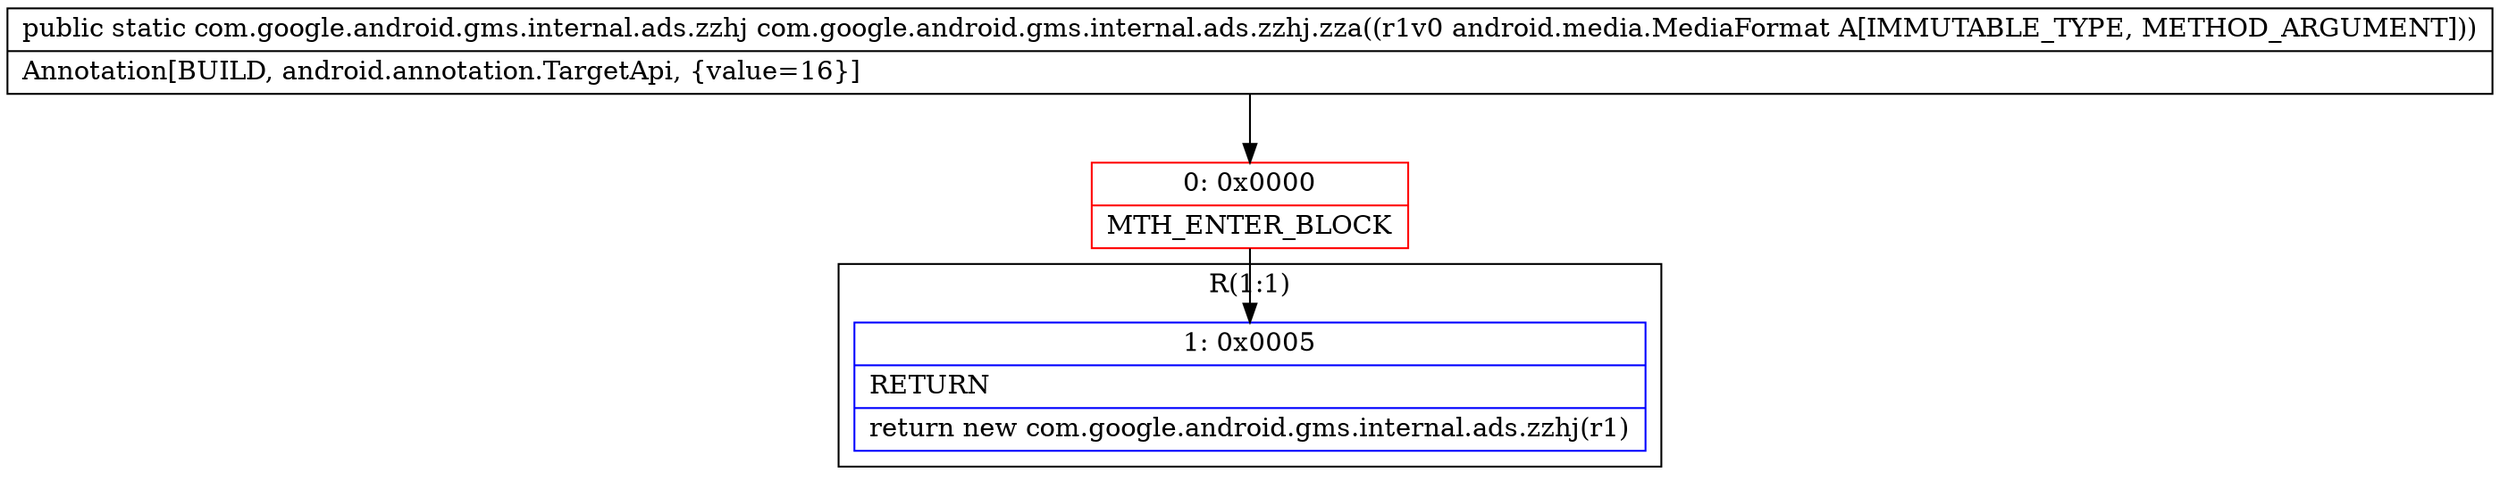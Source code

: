 digraph "CFG forcom.google.android.gms.internal.ads.zzhj.zza(Landroid\/media\/MediaFormat;)Lcom\/google\/android\/gms\/internal\/ads\/zzhj;" {
subgraph cluster_Region_1726418526 {
label = "R(1:1)";
node [shape=record,color=blue];
Node_1 [shape=record,label="{1\:\ 0x0005|RETURN\l|return new com.google.android.gms.internal.ads.zzhj(r1)\l}"];
}
Node_0 [shape=record,color=red,label="{0\:\ 0x0000|MTH_ENTER_BLOCK\l}"];
MethodNode[shape=record,label="{public static com.google.android.gms.internal.ads.zzhj com.google.android.gms.internal.ads.zzhj.zza((r1v0 android.media.MediaFormat A[IMMUTABLE_TYPE, METHOD_ARGUMENT]))  | Annotation[BUILD, android.annotation.TargetApi, \{value=16\}]\l}"];
MethodNode -> Node_0;
Node_0 -> Node_1;
}

